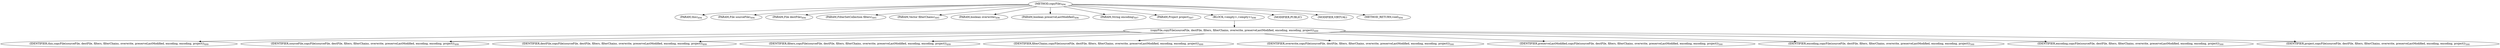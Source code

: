 digraph "copyFile" {  
"528" [label = <(METHOD,copyFile)<SUB>494</SUB>> ]
"34" [label = <(PARAM,this)<SUB>494</SUB>> ]
"529" [label = <(PARAM,File sourceFile)<SUB>494</SUB>> ]
"530" [label = <(PARAM,File destFile)<SUB>494</SUB>> ]
"531" [label = <(PARAM,FilterSetCollection filters)<SUB>495</SUB>> ]
"532" [label = <(PARAM,Vector filterChains)<SUB>495</SUB>> ]
"533" [label = <(PARAM,boolean overwrite)<SUB>496</SUB>> ]
"534" [label = <(PARAM,boolean preserveLastModified)<SUB>496</SUB>> ]
"535" [label = <(PARAM,String encoding)<SUB>497</SUB>> ]
"536" [label = <(PARAM,Project project)<SUB>497</SUB>> ]
"537" [label = <(BLOCK,&lt;empty&gt;,&lt;empty&gt;)<SUB>498</SUB>> ]
"538" [label = <(copyFile,copyFile(sourceFile, destFile, filters, filterChains, overwrite, preserveLastModified, encoding, encoding, project))<SUB>499</SUB>> ]
"33" [label = <(IDENTIFIER,this,copyFile(sourceFile, destFile, filters, filterChains, overwrite, preserveLastModified, encoding, encoding, project))<SUB>499</SUB>> ]
"539" [label = <(IDENTIFIER,sourceFile,copyFile(sourceFile, destFile, filters, filterChains, overwrite, preserveLastModified, encoding, encoding, project))<SUB>499</SUB>> ]
"540" [label = <(IDENTIFIER,destFile,copyFile(sourceFile, destFile, filters, filterChains, overwrite, preserveLastModified, encoding, encoding, project))<SUB>499</SUB>> ]
"541" [label = <(IDENTIFIER,filters,copyFile(sourceFile, destFile, filters, filterChains, overwrite, preserveLastModified, encoding, encoding, project))<SUB>499</SUB>> ]
"542" [label = <(IDENTIFIER,filterChains,copyFile(sourceFile, destFile, filters, filterChains, overwrite, preserveLastModified, encoding, encoding, project))<SUB>499</SUB>> ]
"543" [label = <(IDENTIFIER,overwrite,copyFile(sourceFile, destFile, filters, filterChains, overwrite, preserveLastModified, encoding, encoding, project))<SUB>500</SUB>> ]
"544" [label = <(IDENTIFIER,preserveLastModified,copyFile(sourceFile, destFile, filters, filterChains, overwrite, preserveLastModified, encoding, encoding, project))<SUB>500</SUB>> ]
"545" [label = <(IDENTIFIER,encoding,copyFile(sourceFile, destFile, filters, filterChains, overwrite, preserveLastModified, encoding, encoding, project))<SUB>500</SUB>> ]
"546" [label = <(IDENTIFIER,encoding,copyFile(sourceFile, destFile, filters, filterChains, overwrite, preserveLastModified, encoding, encoding, project))<SUB>500</SUB>> ]
"547" [label = <(IDENTIFIER,project,copyFile(sourceFile, destFile, filters, filterChains, overwrite, preserveLastModified, encoding, encoding, project))<SUB>500</SUB>> ]
"548" [label = <(MODIFIER,PUBLIC)> ]
"549" [label = <(MODIFIER,VIRTUAL)> ]
"550" [label = <(METHOD_RETURN,void)<SUB>494</SUB>> ]
  "528" -> "34" 
  "528" -> "529" 
  "528" -> "530" 
  "528" -> "531" 
  "528" -> "532" 
  "528" -> "533" 
  "528" -> "534" 
  "528" -> "535" 
  "528" -> "536" 
  "528" -> "537" 
  "528" -> "548" 
  "528" -> "549" 
  "528" -> "550" 
  "537" -> "538" 
  "538" -> "33" 
  "538" -> "539" 
  "538" -> "540" 
  "538" -> "541" 
  "538" -> "542" 
  "538" -> "543" 
  "538" -> "544" 
  "538" -> "545" 
  "538" -> "546" 
  "538" -> "547" 
}
